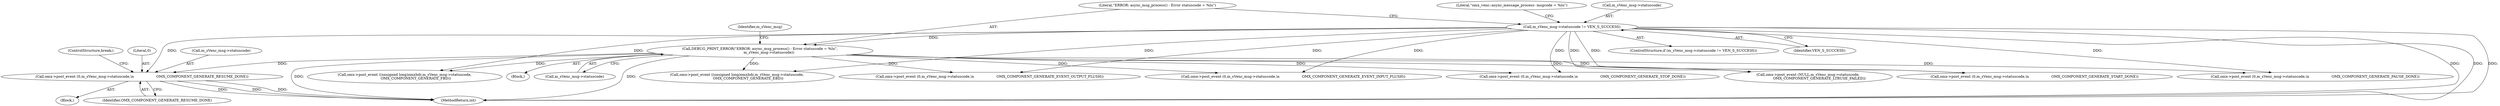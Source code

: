 digraph "0_Android_7558d03e6498e970b761aa44fff6b2c659202d95_3@pointer" {
"1000194" [label="(Call,omx->post_event (0,m_sVenc_msg->statuscode,\\n                    OMX_COMPONENT_GENERATE_RESUME_DONE))"];
"1000152" [label="(Call,DEBUG_PRINT_ERROR(\"ERROR: async_msg_process() - Error statuscode = %lu\",\n                m_sVenc_msg->statuscode))"];
"1000146" [label="(Call,m_sVenc_msg->statuscode != VEN_S_SUCCESS)"];
"1000278" [label="(Call,omx->post_event ((unsigned long)omxhdr,m_sVenc_msg->statuscode,\n                    OMX_COMPONENT_GENERATE_EBD))"];
"1000196" [label="(Call,m_sVenc_msg->statuscode)"];
"1000151" [label="(Block,)"];
"1000186" [label="(Call,omx->post_event (0,m_sVenc_msg->statuscode,\\n                    OMX_COMPONENT_GENERATE_STOP_DONE))"];
"1000194" [label="(Call,omx->post_event (0,m_sVenc_msg->statuscode,\\n                    OMX_COMPONENT_GENERATE_RESUME_DONE))"];
"1000448" [label="(MethodReturn,int)"];
"1000210" [label="(Call,omx->post_event (0,m_sVenc_msg->statuscode,\\n                    OMX_COMPONENT_GENERATE_EVENT_INPUT_FLUSH))"];
"1000432" [label="(Call,omx->post_event (NULL,m_sVenc_msg->statuscode,\n                    OMX_COMPONENT_GENERATE_LTRUSE_FAILED))"];
"1000418" [label="(Call,omx->post_event ((unsigned long)omxhdr,m_sVenc_msg->statuscode,\n                    OMX_COMPONENT_GENERATE_FBD))"];
"1000160" [label="(Identifier,m_sVenc_msg)"];
"1000147" [label="(Call,m_sVenc_msg->statuscode)"];
"1000200" [label="(ControlStructure,break;)"];
"1000146" [label="(Call,m_sVenc_msg->statuscode != VEN_S_SUCCESS)"];
"1000153" [label="(Literal,\"ERROR: async_msg_process() - Error statuscode = %lu\")"];
"1000178" [label="(Call,omx->post_event (0,m_sVenc_msg->statuscode,\\n                    OMX_COMPONENT_GENERATE_START_DONE))"];
"1000168" [label="(Literal,\"omx_venc::async_message_process- msgcode = %lu\")"];
"1000202" [label="(Call,omx->post_event (0,m_sVenc_msg->statuscode,\\n                    OMX_COMPONENT_GENERATE_PAUSE_DONE))"];
"1000195" [label="(Literal,0)"];
"1000154" [label="(Call,m_sVenc_msg->statuscode)"];
"1000176" [label="(Block,)"];
"1000152" [label="(Call,DEBUG_PRINT_ERROR(\"ERROR: async_msg_process() - Error statuscode = %lu\",\n                m_sVenc_msg->statuscode))"];
"1000218" [label="(Call,omx->post_event (0,m_sVenc_msg->statuscode,\\n                    OMX_COMPONENT_GENERATE_EVENT_OUTPUT_FLUSH))"];
"1000145" [label="(ControlStructure,if (m_sVenc_msg->statuscode != VEN_S_SUCCESS))"];
"1000150" [label="(Identifier,VEN_S_SUCCESS)"];
"1000199" [label="(Identifier,OMX_COMPONENT_GENERATE_RESUME_DONE)"];
"1000194" -> "1000176"  [label="AST: "];
"1000194" -> "1000199"  [label="CFG: "];
"1000195" -> "1000194"  [label="AST: "];
"1000196" -> "1000194"  [label="AST: "];
"1000199" -> "1000194"  [label="AST: "];
"1000200" -> "1000194"  [label="CFG: "];
"1000194" -> "1000448"  [label="DDG: "];
"1000194" -> "1000448"  [label="DDG: "];
"1000194" -> "1000448"  [label="DDG: "];
"1000152" -> "1000194"  [label="DDG: "];
"1000146" -> "1000194"  [label="DDG: "];
"1000152" -> "1000151"  [label="AST: "];
"1000152" -> "1000154"  [label="CFG: "];
"1000153" -> "1000152"  [label="AST: "];
"1000154" -> "1000152"  [label="AST: "];
"1000160" -> "1000152"  [label="CFG: "];
"1000152" -> "1000448"  [label="DDG: "];
"1000152" -> "1000448"  [label="DDG: "];
"1000146" -> "1000152"  [label="DDG: "];
"1000152" -> "1000178"  [label="DDG: "];
"1000152" -> "1000186"  [label="DDG: "];
"1000152" -> "1000202"  [label="DDG: "];
"1000152" -> "1000210"  [label="DDG: "];
"1000152" -> "1000218"  [label="DDG: "];
"1000152" -> "1000278"  [label="DDG: "];
"1000152" -> "1000418"  [label="DDG: "];
"1000152" -> "1000432"  [label="DDG: "];
"1000146" -> "1000145"  [label="AST: "];
"1000146" -> "1000150"  [label="CFG: "];
"1000147" -> "1000146"  [label="AST: "];
"1000150" -> "1000146"  [label="AST: "];
"1000153" -> "1000146"  [label="CFG: "];
"1000168" -> "1000146"  [label="CFG: "];
"1000146" -> "1000448"  [label="DDG: "];
"1000146" -> "1000448"  [label="DDG: "];
"1000146" -> "1000448"  [label="DDG: "];
"1000146" -> "1000178"  [label="DDG: "];
"1000146" -> "1000186"  [label="DDG: "];
"1000146" -> "1000202"  [label="DDG: "];
"1000146" -> "1000210"  [label="DDG: "];
"1000146" -> "1000218"  [label="DDG: "];
"1000146" -> "1000278"  [label="DDG: "];
"1000146" -> "1000418"  [label="DDG: "];
"1000146" -> "1000432"  [label="DDG: "];
}
